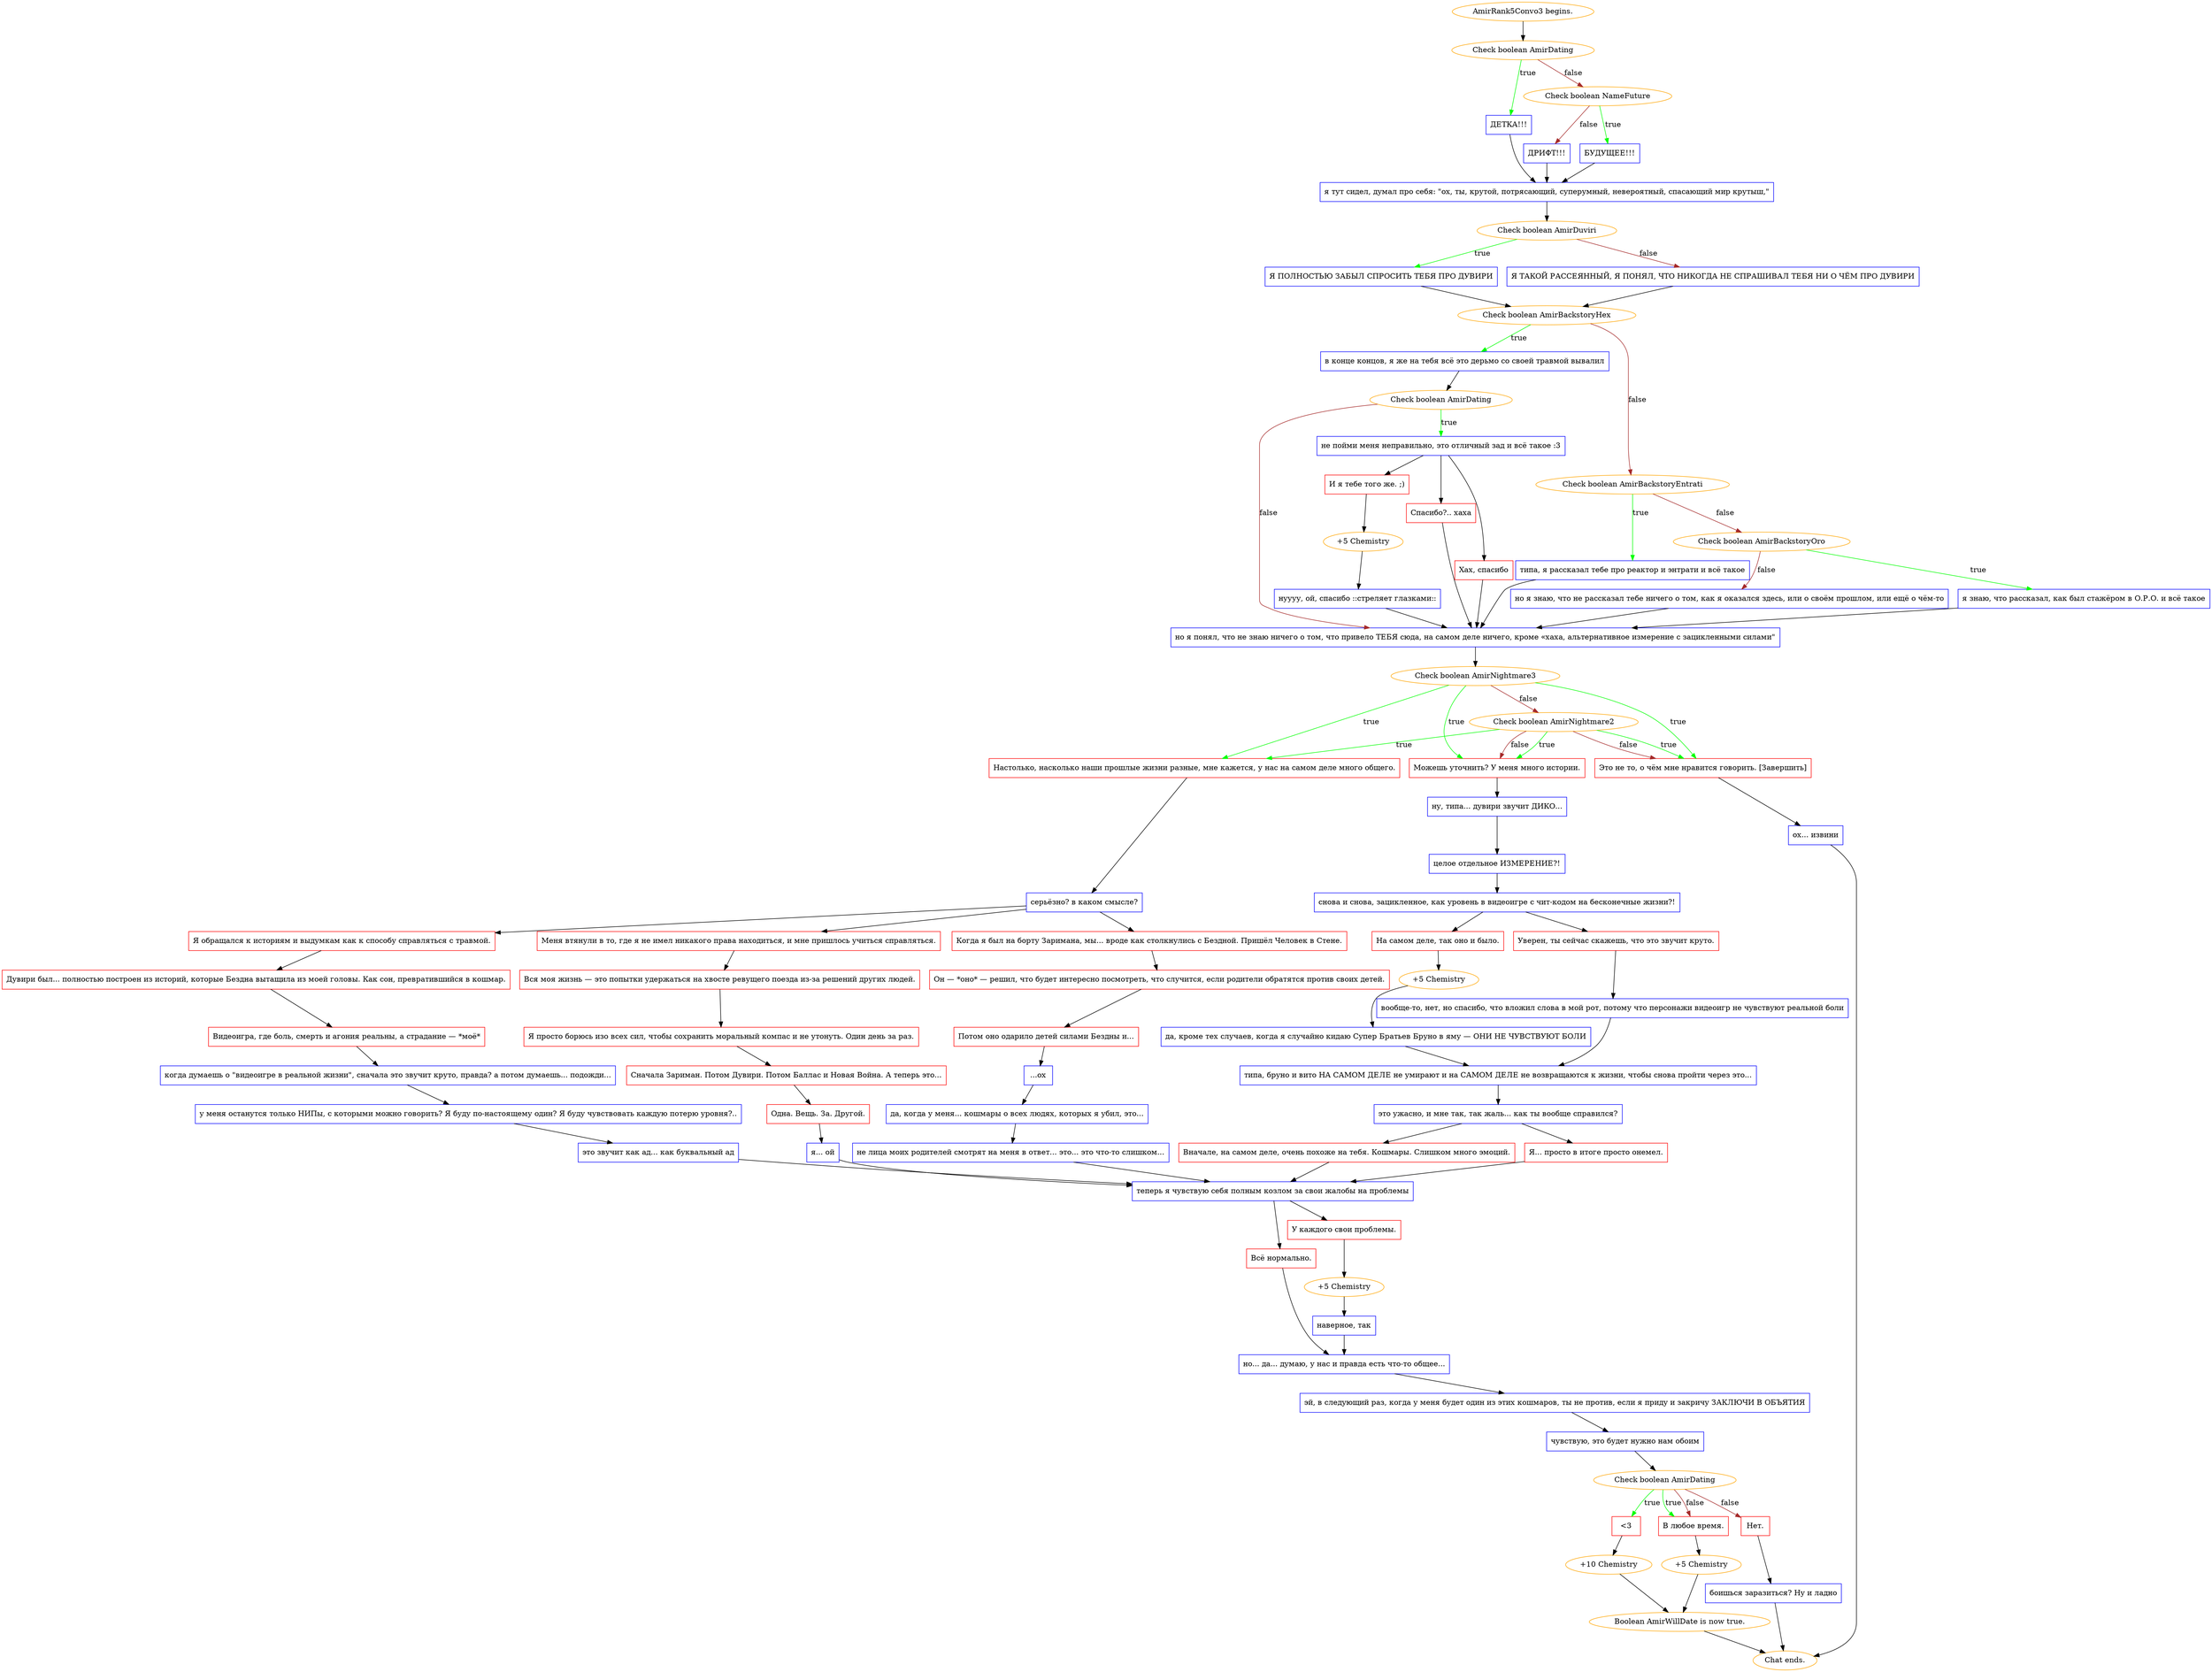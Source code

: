 digraph {
	"AmirRank5Convo3 begins." [color=orange];
		"AmirRank5Convo3 begins." -> j2650937555;
	j2650937555 [label="Check boolean AmirDating",color=orange];
		j2650937555 -> j464169687 [label=true,color=green];
		j2650937555 -> j3219616308 [label=false,color=brown];
	j464169687 [label="ДЕТКА!!!",shape=box,color=blue];
		j464169687 -> j1172197539;
	j3219616308 [label="Check boolean NameFuture",color=orange];
		j3219616308 -> j3140972835 [label=true,color=green];
		j3219616308 -> j2840114663 [label=false,color=brown];
	j1172197539 [label="я тут сидел, думал про себя: \"ох, ты, крутой, потрясающий, суперумный, невероятный, спасающий мир крутыш,\"",shape=box,color=blue];
		j1172197539 -> j4283957504;
	j3140972835 [label="БУДУЩЕЕ!!!",shape=box,color=blue];
		j3140972835 -> j1172197539;
	j2840114663 [label="ДРИФТ!!!",shape=box,color=blue];
		j2840114663 -> j1172197539;
	j4283957504 [label="Check boolean AmirDuviri",color=orange];
		j4283957504 -> j2299133948 [label=true,color=green];
		j4283957504 -> j83408749 [label=false,color=brown];
	j2299133948 [label="Я ПОЛНОСТЬЮ ЗАБЫЛ СПРОСИТЬ ТЕБЯ ПРО ДУВИРИ",shape=box,color=blue];
		j2299133948 -> j1452669816;
	j83408749 [label="Я ТАКОЙ РАССЕЯННЫЙ, Я ПОНЯЛ, ЧТО НИКОГДА НЕ СПРАШИВАЛ ТЕБЯ НИ О ЧЁМ ПРО ДУВИРИ",shape=box,color=blue];
		j83408749 -> j1452669816;
	j1452669816 [label="Check boolean AmirBackstoryHex",color=orange];
		j1452669816 -> j4043771941 [label=true,color=green];
		j1452669816 -> j2445936876 [label=false,color=brown];
	j4043771941 [label="в конце концов, я же на тебя всё это дерьмо со своей травмой вывалил",shape=box,color=blue];
		j4043771941 -> j1853334382;
	j2445936876 [label="Check boolean AmirBackstoryEntrati",color=orange];
		j2445936876 -> j3114044225 [label=true,color=green];
		j2445936876 -> j2190704803 [label=false,color=brown];
	j1853334382 [label="Check boolean AmirDating",color=orange];
		j1853334382 -> j1424972432 [label=true,color=green];
		j1853334382 -> j1716182747 [label=false,color=brown];
	j3114044225 [label="типа, я рассказал тебе про реактор и энтрати и всё такое",shape=box,color=blue];
		j3114044225 -> j1716182747;
	j2190704803 [label="Check boolean AmirBackstoryOro",color=orange];
		j2190704803 -> j771980145 [label=true,color=green];
		j2190704803 -> j80016255 [label=false,color=brown];
	j1424972432 [label="не пойми меня неправильно, это отличный зад и всё такое :3",shape=box,color=blue];
		j1424972432 -> j3895653300;
		j1424972432 -> j4001276728;
		j1424972432 -> j1391116541;
	j1716182747 [label="но я понял, что не знаю ничего о том, что привело ТЕБЯ сюда, на самом деле ничего, кроме «хаха, альтернативное измерение с зацикленными силами\"",shape=box,color=blue];
		j1716182747 -> j1386368209;
	j771980145 [label="я знаю, что рассказал, как был стажёром в О.Р.О. и всё такое",shape=box,color=blue];
		j771980145 -> j1716182747;
	j80016255 [label="но я знаю, что не рассказал тебе ничего о том, как я оказался здесь, или о своём прошлом, или ещё о чём-то",shape=box,color=blue];
		j80016255 -> j1716182747;
	j3895653300 [label="Спасибо?.. хаха",shape=box,color=red];
		j3895653300 -> j1716182747;
	j4001276728 [label="Хах, спасибо",shape=box,color=red];
		j4001276728 -> j1716182747;
	j1391116541 [label="И я тебе того же. ;)",shape=box,color=red];
		j1391116541 -> j608120701;
	j1386368209 [label="Check boolean AmirNightmare3",color=orange];
		j1386368209 -> j2445545678 [label=true,color=green];
		j1386368209 -> j4227466004 [label=true,color=green];
		j1386368209 -> j3301321914 [label=true,color=green];
		j1386368209 -> j2314003121 [label=false,color=brown];
	j608120701 [label="+5 Chemistry",color=orange];
		j608120701 -> j1386724902;
	j2445545678 [label="Настолько, насколько наши прошлые жизни разные, мне кажется, у нас на самом деле много общего.",shape=box,color=red];
		j2445545678 -> j1928395433;
	j4227466004 [label="Можешь уточнить? У меня много истории.",shape=box,color=red];
		j4227466004 -> j304625295;
	j3301321914 [label="Это не то, о чём мне нравится говорить. [Завершить]",shape=box,color=red];
		j3301321914 -> j3462815762;
	j2314003121 [label="Check boolean AmirNightmare2",color=orange];
		j2314003121 -> j2445545678 [label=true,color=green];
		j2314003121 -> j4227466004 [label=true,color=green];
		j2314003121 -> j3301321914 [label=true,color=green];
		j2314003121 -> j4227466004 [label=false,color=brown];
		j2314003121 -> j3301321914 [label=false,color=brown];
	j1386724902 [label="нуууу, ой, спасибо ::стреляет глазками::",shape=box,color=blue];
		j1386724902 -> j1716182747;
	j1928395433 [label="серьёзно? в каком смысле?",shape=box,color=blue];
		j1928395433 -> j1222998065;
		j1928395433 -> j1972703058;
		j1928395433 -> j4241490018;
	j304625295 [label="ну, типа... дувири звучит ДИКО...",shape=box,color=blue];
		j304625295 -> j3449842990;
	j3462815762 [label="ох... извини",shape=box,color=blue];
		j3462815762 -> "Chat ends.";
	j1222998065 [label="Я обращался к историям и выдумкам как к способу справляться с травмой.",shape=box,color=red];
		j1222998065 -> j2863710981;
	j1972703058 [label="Меня втянули в то, где я не имел никакого права находиться, и мне пришлось учиться справляться.",shape=box,color=red];
		j1972703058 -> j2663754832;
	j4241490018 [label="Когда я был на борту Заримана, мы... вроде как столкнулись с Бездной. Пришёл Человек в Стене.",shape=box,color=red];
		j4241490018 -> j375651594;
	j3449842990 [label="целое отдельное ИЗМЕРЕНИЕ?!",shape=box,color=blue];
		j3449842990 -> j746613923;
	"Chat ends." [color=orange];
	j2863710981 [label="Дувири был... полностью построен из историй, которые Бездна вытащила из моей головы. Как сон, превратившийся в кошмар.",shape=box,color=red];
		j2863710981 -> j2061087433;
	j2663754832 [label="Вся моя жизнь — это попытки удержаться на хвосте ревущего поезда из-за решений других людей.",shape=box,color=red];
		j2663754832 -> j684658531;
	j375651594 [label="Он — *оно* — решил, что будет интересно посмотреть, что случится, если родители обратятся против своих детей.",shape=box,color=red];
		j375651594 -> j2183659645;
	j746613923 [label="снова и снова, зацикленное, как уровень в видеоигре с чит-кодом на бесконечные жизни?!",shape=box,color=blue];
		j746613923 -> j1310914202;
		j746613923 -> j565750989;
	j2061087433 [label="Видеоигра, где боль, смерть и агония реальны, а страдание — *моё*",shape=box,color=red];
		j2061087433 -> j2438447049;
	j684658531 [label="Я просто борюсь изо всех сил, чтобы сохранить моральный компас и не утонуть. Один день за раз.",shape=box,color=red];
		j684658531 -> j1156393042;
	j2183659645 [label="Потом оно одарило детей силами Бездны и...",shape=box,color=red];
		j2183659645 -> j453172493;
	j1310914202 [label="Уверен, ты сейчас скажешь, что это звучит круто.",shape=box,color=red];
		j1310914202 -> j502633855;
	j565750989 [label="На самом деле, так оно и было.",shape=box,color=red];
		j565750989 -> j1466224874;
	j2438447049 [label="когда думаешь о \"видеоигре в реальной жизни\", сначала это звучит круто, правда? а потом думаешь... подожди...",shape=box,color=blue];
		j2438447049 -> j1486623522;
	j1156393042 [label="Сначала Зариман. Потом Дувири. Потом Баллас и Новая Война. А теперь это...",shape=box,color=red];
		j1156393042 -> j3616292469;
	j453172493 [label="...ох",shape=box,color=blue];
		j453172493 -> j1759531164;
	j502633855 [label="вообще-то, нет, но спасибо, что вложил слова в мой рот, потому что персонажи видеоигр не чувствуют реальной боли",shape=box,color=blue];
		j502633855 -> j3577166850;
	j1466224874 [label="+5 Chemistry",color=orange];
		j1466224874 -> j697454691;
	j1486623522 [label="у меня останутся только НИПы, с которыми можно говорить? Я буду по-настоящему один? Я буду чувствовать каждую потерю уровня?..",shape=box,color=blue];
		j1486623522 -> j240602701;
	j3616292469 [label="Одна. Вещь. За. Другой.",shape=box,color=red];
		j3616292469 -> j991729472;
	j1759531164 [label="да, когда у меня... кошмары о всех людях, которых я убил, это...",shape=box,color=blue];
		j1759531164 -> j3519305408;
	j3577166850 [label="типа, бруно и вито НА САМОМ ДЕЛЕ не умирают и на САМОМ ДЕЛЕ не возвращаются к жизни, чтобы снова пройти через это...",shape=box,color=blue];
		j3577166850 -> j1355191301;
	j697454691 [label="да, кроме тех случаев, когда я случайно кидаю Супер Братьев Бруно в яму — ОНИ НЕ ЧУВСТВУЮТ БОЛИ",shape=box,color=blue];
		j697454691 -> j3577166850;
	j240602701 [label="это звучит как ад... как буквальный ад",shape=box,color=blue];
		j240602701 -> j1064489210;
	j991729472 [label="я... ой",shape=box,color=blue];
		j991729472 -> j1064489210;
	j3519305408 [label="не лица моих родителей смотрят на меня в ответ... это... это что-то слишком...",shape=box,color=blue];
		j3519305408 -> j1064489210;
	j1355191301 [label="это ужасно, и мне так, так жаль... как ты вообще справился?",shape=box,color=blue];
		j1355191301 -> j3884227822;
		j1355191301 -> j2024875564;
	j1064489210 [label="теперь я чувствую себя полным козлом за свои жалобы на проблемы",shape=box,color=blue];
		j1064489210 -> j3434630797;
		j1064489210 -> j3434955432;
	j3884227822 [label="Вначале, на самом деле, очень похоже на тебя. Кошмары. Слишком много эмоций.",shape=box,color=red];
		j3884227822 -> j1064489210;
	j2024875564 [label="Я... просто в итоге просто онемел.",shape=box,color=red];
		j2024875564 -> j1064489210;
	j3434630797 [label="Всё нормально.",shape=box,color=red];
		j3434630797 -> j1198771507;
	j3434955432 [label="У каждого свои проблемы.",shape=box,color=red];
		j3434955432 -> j1206318527;
	j1198771507 [label="но... да... думаю, у нас и правда есть что-то общее...",shape=box,color=blue];
		j1198771507 -> j4155797131;
	j1206318527 [label="+5 Chemistry",color=orange];
		j1206318527 -> j952647872;
	j4155797131 [label="эй, в следующий раз, когда у меня будет один из этих кошмаров, ты не против, если я приду и закричу ЗАКЛЮЧИ В ОБЪЯТИЯ",shape=box,color=blue];
		j4155797131 -> j151787993;
	j952647872 [label="наверное, так",shape=box,color=blue];
		j952647872 -> j1198771507;
	j151787993 [label="чувствую, это будет нужно нам обоим",shape=box,color=blue];
		j151787993 -> j3439893062;
	j3439893062 [label="Check boolean AmirDating",color=orange];
		j3439893062 -> j180809753 [label=true,color=green];
		j3439893062 -> j2102502435 [label=true,color=green];
		j3439893062 -> j2102502435 [label=false,color=brown];
		j3439893062 -> j3761148706 [label=false,color=brown];
	j180809753 [label="<3",shape=box,color=red];
		j180809753 -> j1720236604;
	j2102502435 [label="В любое время.",shape=box,color=red];
		j2102502435 -> j2463344579;
	j3761148706 [label="Нет.",shape=box,color=red];
		j3761148706 -> j2592458002;
	j1720236604 [label="+10 Chemistry",color=orange];
		j1720236604 -> j1538486228;
	j2463344579 [label="+5 Chemistry",color=orange];
		j2463344579 -> j1538486228;
	j2592458002 [label="боишься заразиться? Ну и ладно",shape=box,color=blue];
		j2592458002 -> "Chat ends.";
	j1538486228 [label="Boolean AmirWillDate is now true.",color=orange];
		j1538486228 -> "Chat ends.";
}